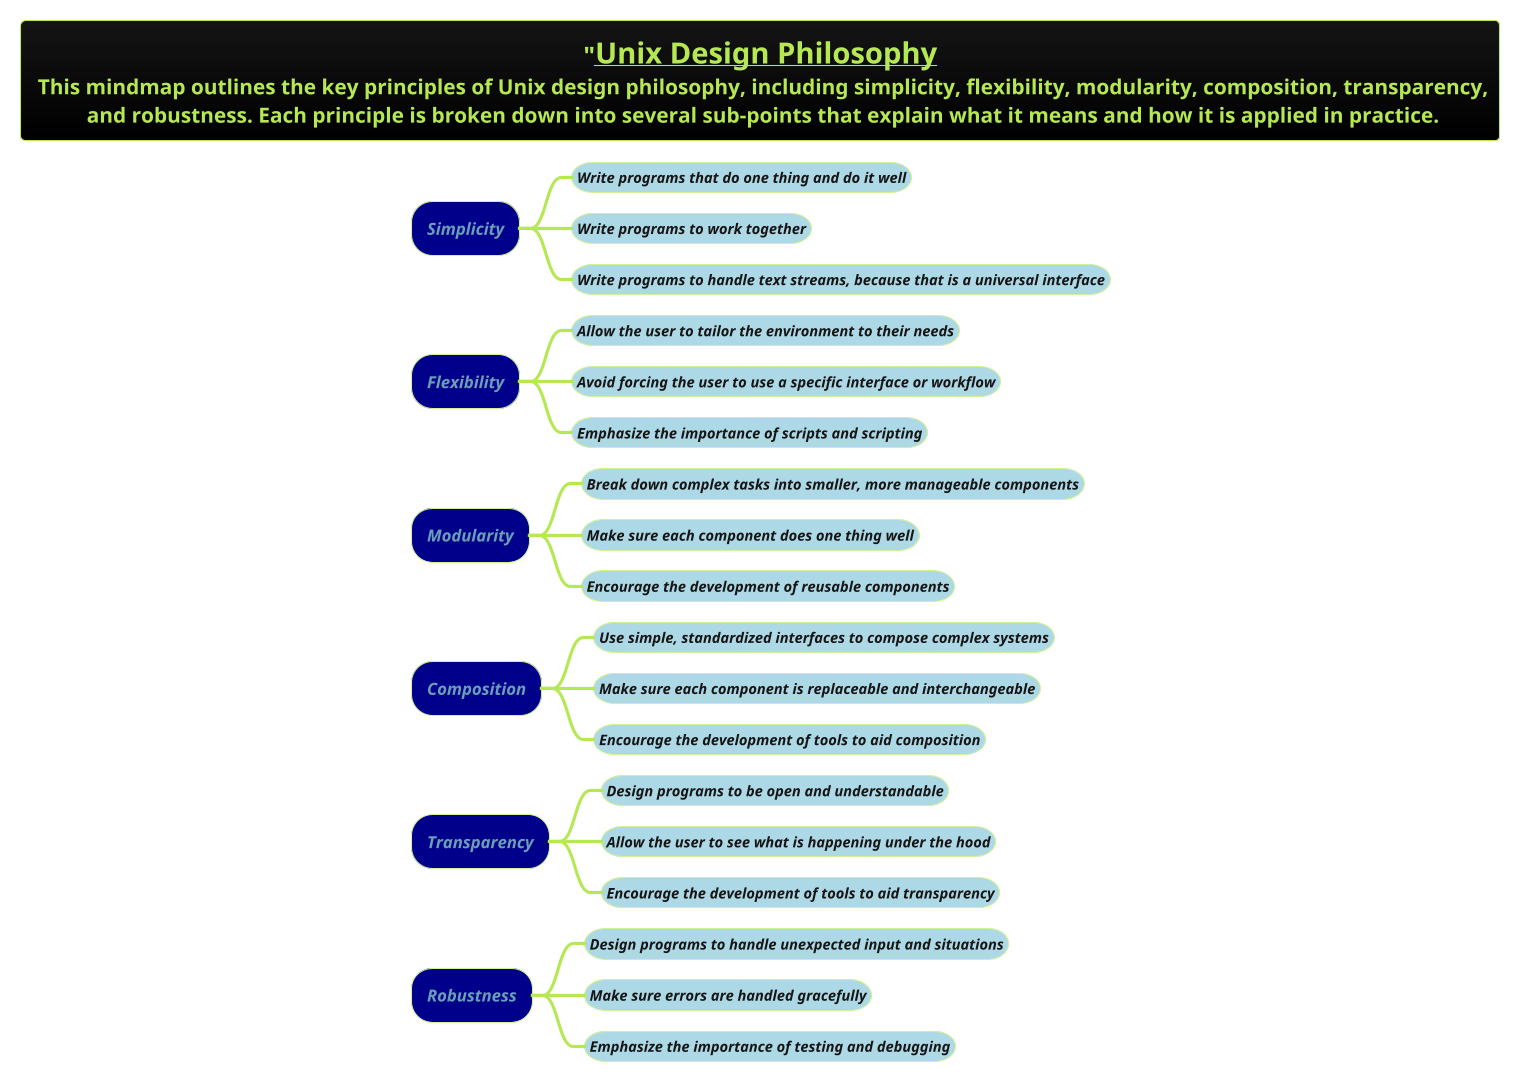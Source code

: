 @startmindmap
title = "__Unix Design Philosophy__\n This mindmap outlines the key principles of Unix design philosophy, including simplicity, flexibility, modularity, composition, transparency,\n and robustness. Each principle is broken down into several sub-points that explain what it means and how it is applied in practice.

!theme hacker




*[#darkblue] <i>Simplicity
**[#lightblue] <i><size:14>Write programs that do one thing and do it well
**[#lightblue] <i><size:14>Write programs to work together
**[#lightblue] <i><size:14>Write programs to handle text streams, because that is a universal interface

*[#darkblue] <i>Flexibility
**[#lightblue] <i><size:14>Allow the user to tailor the environment to their needs
**[#lightblue] <i><size:14>Avoid forcing the user to use a specific interface or workflow
**[#lightblue] <i><size:14>Emphasize the importance of scripts and scripting

*[#darkblue] <i>Modularity
**[#lightblue] <i><size:14>Break down complex tasks into smaller, more manageable components
**[#lightblue] <i><size:14>Make sure each component does one thing well
**[#lightblue] <i><size:14>Encourage the development of reusable components

*[#darkblue] <i>Composition
**[#lightblue] <i><size:14>Use simple, standardized interfaces to compose complex systems
**[#lightblue] <i><size:14>Make sure each component is replaceable and interchangeable
**[#lightblue] <i><size:14>Encourage the development of tools to aid composition

*[#darkblue] <i>Transparency
**[#lightblue] <i><size:14>Design programs to be open and understandable
**[#lightblue] <i><size:14>Allow the user to see what is happening under the hood
**[#lightblue] <i><size:14>Encourage the development of tools to aid transparency

*[#darkblue] <i>Robustness
**[#lightblue] <i><size:14>Design programs to handle unexpected input and situations
**[#lightblue] <i><size:14>Make sure errors are handled gracefully
**[#lightblue] <i><size:14>Emphasize the importance of testing and debugging

@endmindmap
